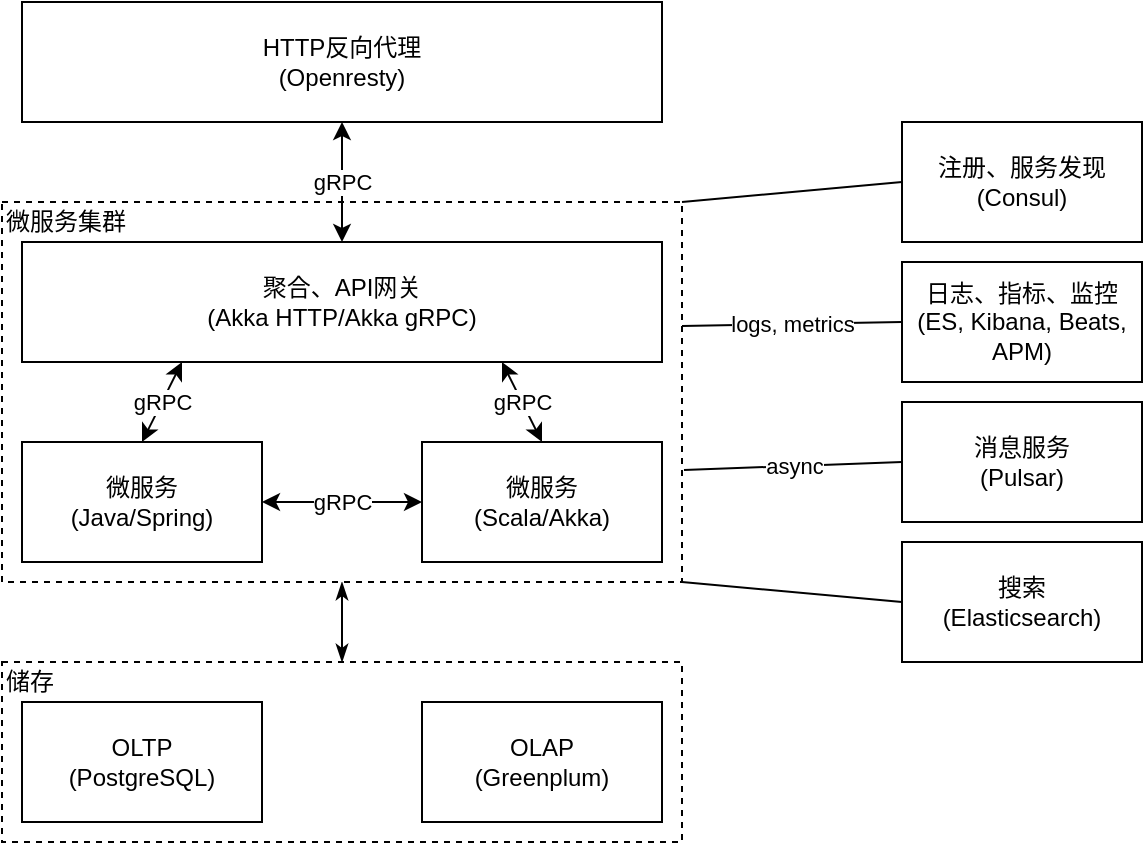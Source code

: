 <mxfile version="13.9.9" type="device"><diagram id="oSybP_eHmCO05AfxGGDv" name="Page-1"><mxGraphModel dx="1422" dy="800" grid="1" gridSize="10" guides="1" tooltips="1" connect="1" arrows="1" fold="1" page="1" pageScale="1" pageWidth="1654" pageHeight="1169" math="0" shadow="0"><root><mxCell id="0"/><mxCell id="1" parent="0"/><mxCell id="i6Qka0f9_dT3cnKiZnRO-18" value="" style="rounded=0;whiteSpace=wrap;html=1;dashed=1;" vertex="1" parent="1"><mxGeometry x="470" y="460" width="340" height="90" as="geometry"/></mxCell><mxCell id="i6Qka0f9_dT3cnKiZnRO-20" style="edgeStyle=none;rounded=0;orthogonalLoop=1;jettySize=auto;html=1;exitX=1;exitY=1;exitDx=0;exitDy=0;entryX=0;entryY=0.5;entryDx=0;entryDy=0;startArrow=none;startFill=0;endArrow=none;endFill=0;" edge="1" parent="1" source="i6Qka0f9_dT3cnKiZnRO-13" target="i6Qka0f9_dT3cnKiZnRO-5"><mxGeometry relative="1" as="geometry"/></mxCell><mxCell id="i6Qka0f9_dT3cnKiZnRO-21" style="edgeStyle=none;rounded=0;orthogonalLoop=1;jettySize=auto;html=1;exitX=0.5;exitY=1;exitDx=0;exitDy=0;entryX=0.5;entryY=0;entryDx=0;entryDy=0;startArrow=classicThin;startFill=1;endArrow=classicThin;endFill=1;" edge="1" parent="1" source="i6Qka0f9_dT3cnKiZnRO-13" target="i6Qka0f9_dT3cnKiZnRO-18"><mxGeometry relative="1" as="geometry"/></mxCell><mxCell id="i6Qka0f9_dT3cnKiZnRO-13" value="" style="rounded=0;whiteSpace=wrap;html=1;dashed=1;" vertex="1" parent="1"><mxGeometry x="470" y="230" width="340" height="190" as="geometry"/></mxCell><mxCell id="i6Qka0f9_dT3cnKiZnRO-7" value="gRPC" style="rounded=0;orthogonalLoop=1;jettySize=auto;html=1;exitX=0.25;exitY=1;exitDx=0;exitDy=0;entryX=0.5;entryY=0;entryDx=0;entryDy=0;startArrow=classic;startFill=1;" edge="1" parent="1" source="BpZQQdnOBSrM-FGSv_L0-1" target="BpZQQdnOBSrM-FGSv_L0-2"><mxGeometry relative="1" as="geometry"/></mxCell><mxCell id="i6Qka0f9_dT3cnKiZnRO-8" value="gRPC" style="rounded=0;orthogonalLoop=1;jettySize=auto;html=1;exitX=0.75;exitY=1;exitDx=0;exitDy=0;entryX=0.5;entryY=0;entryDx=0;entryDy=0;startArrow=classic;startFill=1;" edge="1" parent="1" source="BpZQQdnOBSrM-FGSv_L0-1" target="i6Qka0f9_dT3cnKiZnRO-1"><mxGeometry relative="1" as="geometry"/></mxCell><mxCell id="i6Qka0f9_dT3cnKiZnRO-10" value="gRPC" style="edgeStyle=none;rounded=0;orthogonalLoop=1;jettySize=auto;html=1;startArrow=classic;startFill=1;" edge="1" parent="1" source="BpZQQdnOBSrM-FGSv_L0-1" target="i6Qka0f9_dT3cnKiZnRO-9"><mxGeometry relative="1" as="geometry"/></mxCell><mxCell id="BpZQQdnOBSrM-FGSv_L0-1" value="聚合、API网关&lt;br&gt;(Akka HTTP/Akka gRPC)" style="rounded=0;whiteSpace=wrap;html=1;" parent="1" vertex="1"><mxGeometry x="480" y="250" width="320" height="60" as="geometry"/></mxCell><mxCell id="i6Qka0f9_dT3cnKiZnRO-2" value="gRPC" style="edgeStyle=orthogonalEdgeStyle;rounded=0;orthogonalLoop=1;jettySize=auto;html=1;startArrow=classic;startFill=1;" edge="1" parent="1" source="BpZQQdnOBSrM-FGSv_L0-2" target="i6Qka0f9_dT3cnKiZnRO-1"><mxGeometry relative="1" as="geometry"/></mxCell><mxCell id="BpZQQdnOBSrM-FGSv_L0-2" value="微服务&lt;br&gt;(Java/Spring)" style="rounded=0;whiteSpace=wrap;html=1;" parent="1" vertex="1"><mxGeometry x="480" y="350" width="120" height="60" as="geometry"/></mxCell><mxCell id="i6Qka0f9_dT3cnKiZnRO-1" value="微服务&lt;br&gt;(Scala/Akka)" style="rounded=0;whiteSpace=wrap;html=1;" vertex="1" parent="1"><mxGeometry x="680" y="350" width="120" height="60" as="geometry"/></mxCell><mxCell id="i6Qka0f9_dT3cnKiZnRO-3" value="OLTP&lt;br&gt;(PostgreSQL)" style="rounded=0;whiteSpace=wrap;html=1;" vertex="1" parent="1"><mxGeometry x="480" y="480" width="120" height="60" as="geometry"/></mxCell><mxCell id="i6Qka0f9_dT3cnKiZnRO-4" value="OLAP&lt;br&gt;(Greenplum)" style="rounded=0;whiteSpace=wrap;html=1;" vertex="1" parent="1"><mxGeometry x="680" y="480" width="120" height="60" as="geometry"/></mxCell><mxCell id="i6Qka0f9_dT3cnKiZnRO-5" value="搜索&lt;br&gt;(Elasticsearch)" style="rounded=0;whiteSpace=wrap;html=1;" vertex="1" parent="1"><mxGeometry x="920" y="400" width="120" height="60" as="geometry"/></mxCell><mxCell id="i6Qka0f9_dT3cnKiZnRO-16" value="logs, metrics" style="edgeStyle=none;rounded=0;orthogonalLoop=1;jettySize=auto;html=1;exitX=0;exitY=0.5;exitDx=0;exitDy=0;startArrow=none;startFill=0;endArrow=none;endFill=0;entryX=1;entryY=0.326;entryDx=0;entryDy=0;entryPerimeter=0;" edge="1" parent="1" source="i6Qka0f9_dT3cnKiZnRO-6" target="i6Qka0f9_dT3cnKiZnRO-13"><mxGeometry relative="1" as="geometry"/></mxCell><mxCell id="i6Qka0f9_dT3cnKiZnRO-6" value="日志、指标、监控&lt;br&gt;(ES, Kibana, Beats, APM)" style="rounded=0;whiteSpace=wrap;html=1;" vertex="1" parent="1"><mxGeometry x="920" y="260" width="120" height="60" as="geometry"/></mxCell><mxCell id="i6Qka0f9_dT3cnKiZnRO-9" value="HTTP反向代理&lt;br&gt;(Openresty)" style="rounded=0;whiteSpace=wrap;html=1;" vertex="1" parent="1"><mxGeometry x="480" y="130" width="320" height="60" as="geometry"/></mxCell><mxCell id="i6Qka0f9_dT3cnKiZnRO-17" value="async" style="edgeStyle=none;rounded=0;orthogonalLoop=1;jettySize=auto;html=1;exitX=0;exitY=0.5;exitDx=0;exitDy=0;startArrow=none;startFill=0;endArrow=none;endFill=0;" edge="1" parent="1" source="i6Qka0f9_dT3cnKiZnRO-11"><mxGeometry relative="1" as="geometry"><mxPoint x="811" y="364" as="targetPoint"/></mxGeometry></mxCell><mxCell id="i6Qka0f9_dT3cnKiZnRO-11" value="消息服务&lt;br&gt;(Pulsar)" style="rounded=0;whiteSpace=wrap;html=1;" vertex="1" parent="1"><mxGeometry x="920" y="330" width="120" height="60" as="geometry"/></mxCell><mxCell id="i6Qka0f9_dT3cnKiZnRO-15" style="edgeStyle=none;rounded=0;orthogonalLoop=1;jettySize=auto;html=1;exitX=0;exitY=0.5;exitDx=0;exitDy=0;startArrow=none;startFill=0;endArrow=none;endFill=0;entryX=1;entryY=0;entryDx=0;entryDy=0;" edge="1" parent="1" source="i6Qka0f9_dT3cnKiZnRO-12" target="i6Qka0f9_dT3cnKiZnRO-13"><mxGeometry relative="1" as="geometry"/></mxCell><mxCell id="i6Qka0f9_dT3cnKiZnRO-12" value="注册、服务发现&lt;br&gt;(Consul)" style="rounded=0;whiteSpace=wrap;html=1;" vertex="1" parent="1"><mxGeometry x="920" y="190" width="120" height="60" as="geometry"/></mxCell><mxCell id="i6Qka0f9_dT3cnKiZnRO-14" value="微服务集群" style="text;html=1;strokeColor=none;fillColor=none;align=left;verticalAlign=middle;whiteSpace=wrap;rounded=0;" vertex="1" parent="1"><mxGeometry x="470" y="230" width="70" height="20" as="geometry"/></mxCell><mxCell id="i6Qka0f9_dT3cnKiZnRO-19" value="储存" style="text;html=1;strokeColor=none;fillColor=none;align=left;verticalAlign=middle;whiteSpace=wrap;rounded=0;" vertex="1" parent="1"><mxGeometry x="470" y="460" width="70" height="20" as="geometry"/></mxCell></root></mxGraphModel></diagram></mxfile>